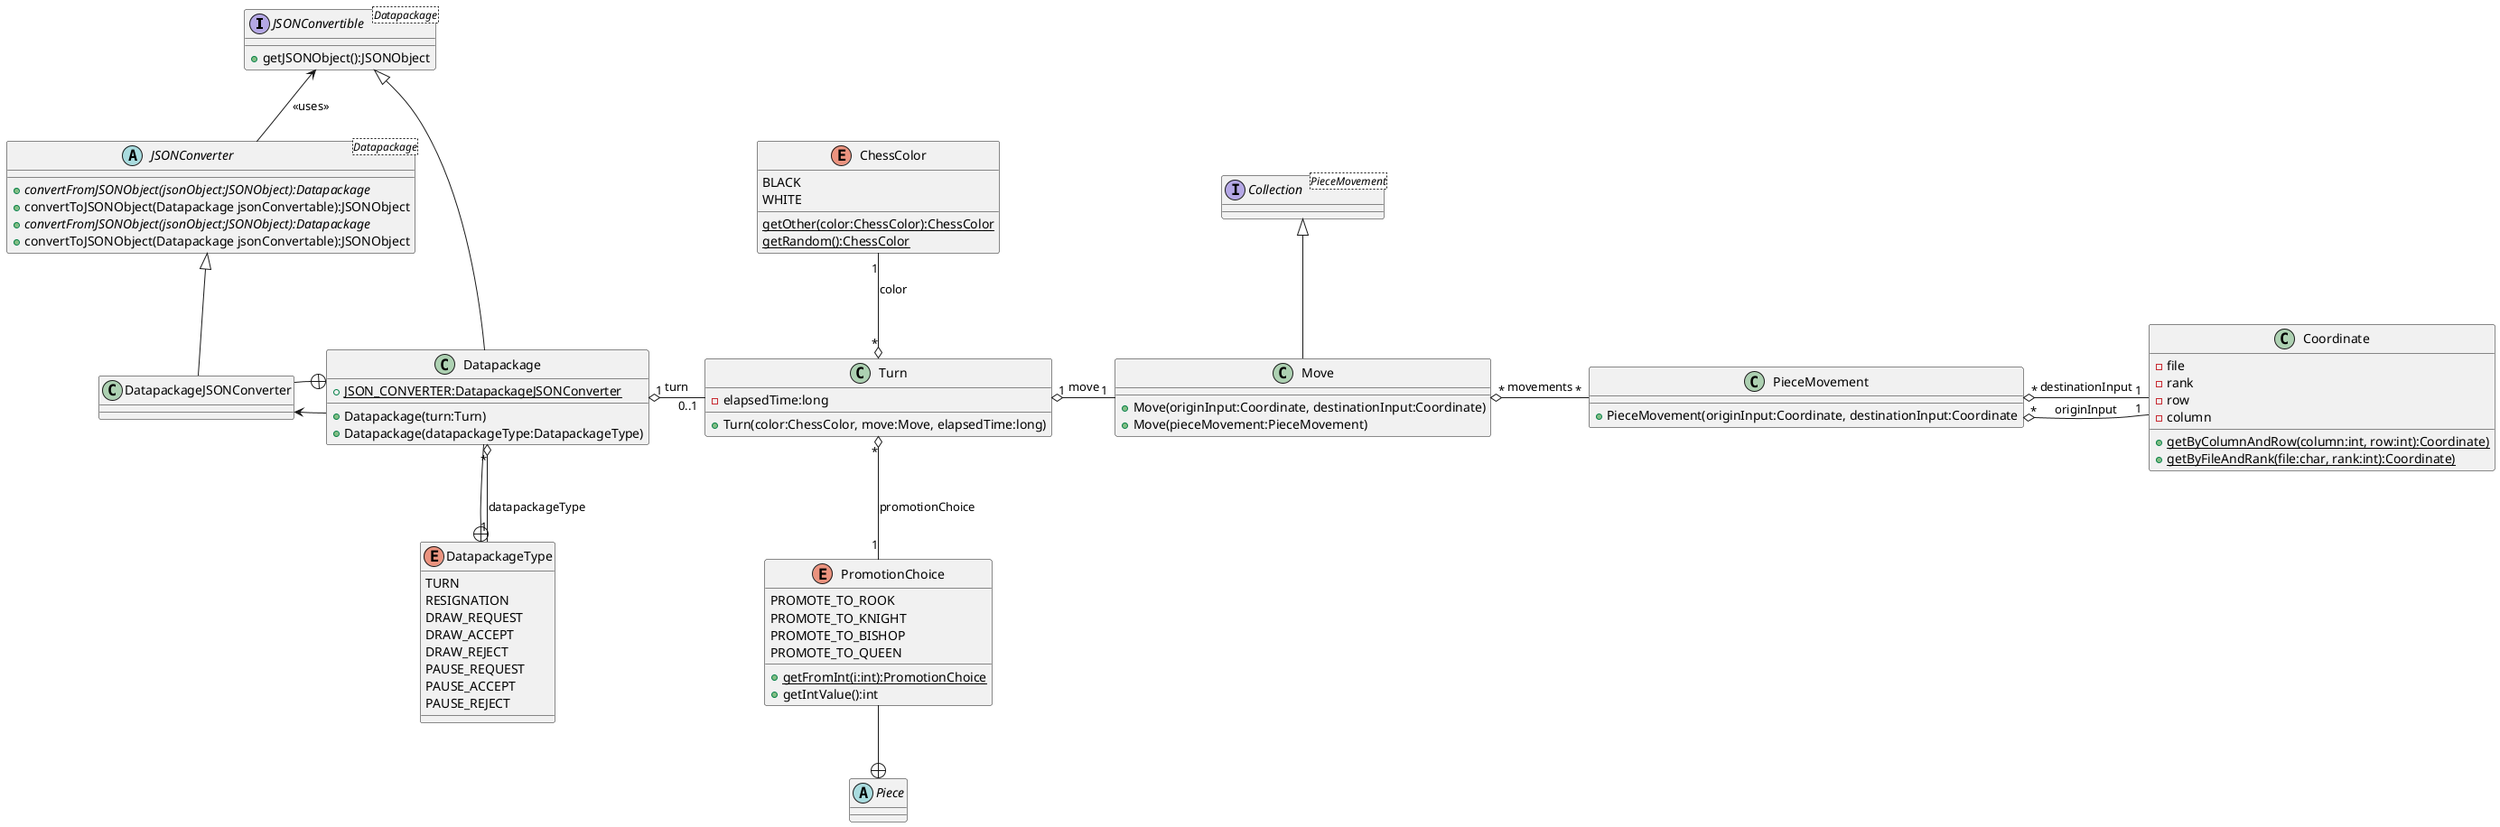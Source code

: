 @startuml

interface JSONConvertible<Datapackage>{
+getJSONObject():JSONObject
}

abstract class JSONConverter<Datapackage>{
    +{abstract} convertFromJSONObject(jsonObject:JSONObject):Datapackage
    +convertToJSONObject(Datapackage jsonConvertable):JSONObject
}

abstract class JSONConverter<Datapackage>{
    +{abstract} convertFromJSONObject(jsonObject:JSONObject):Datapackage
    +convertToJSONObject(Datapackage jsonConvertable):JSONObject
}

class DatapackageJSONConverter{

}
JSONConverter <|-- DatapackageJSONConverter
JSONConvertible <|-- Datapackage
JSONConvertible <-- JSONConverter:<<uses>>
Datapackage -left> DatapackageJSONConverter
Datapackage +-left DatapackageJSONConverter


class Datapackage{
+{static}JSON_CONVERTER:DatapackageJSONConverter
+Datapackage(turn:Turn)
+Datapackage(datapackageType:DatapackageType)
}

enum DatapackageType{
        TURN
        RESIGNATION
        DRAW_REQUEST
        DRAW_ACCEPT
        DRAW_REJECT
        PAUSE_REQUEST
        PAUSE_ACCEPT
        PAUSE_REJECT
}


class Turn{
-elapsedTime:long
+Turn(color:ChessColor, move:Move, elapsedTime:long)
}

enum PromotionChoice{
PROMOTE_TO_ROOK
PROMOTE_TO_KNIGHT
PROMOTE_TO_BISHOP
PROMOTE_TO_QUEEN

+{static} getFromInt(i:int):PromotionChoice
+getIntValue():int
}



enum ChessColor{
BLACK
WHITE
{static} getOther(color:ChessColor):ChessColor
{static} getRandom():ChessColor
}

interface Collection<PieceMovement>{

}

class Move{
+Move(originInput:Coordinate, destinationInput:Coordinate)
+Move(pieceMovement:PieceMovement)
}

class PieceMovement{
+PieceMovement(originInput:Coordinate, destinationInput:Coordinate
}



class Coordinate{
-file
-rank
-row
-column
+ {static}getByColumnAndRow(column:int, row:int):Coordinate)
+ {static}getByFileAndRank(file:char, rank:int):Coordinate)
}

abstract class Piece{

}

Turn"*" o-- "1" PromotionChoice: promotionChoice
PromotionChoice --+ Piece
Datapackage --+ DatapackageType
DatapackageType "1" --o "*" Datapackage: datapackageType
Datapackage "1" o-right- "0..1" Turn: turn
Turn "1" o- "1" Move: move
Collection <|-down- Move
Move "*" o-right- "*" PieceMovement:movements
PieceMovement "*" o-right- "1" Coordinate:originInput
PieceMovement "*" o-right- "1" Coordinate:destinationInput
ChessColor "1" --o "*" Turn: color

@enduml